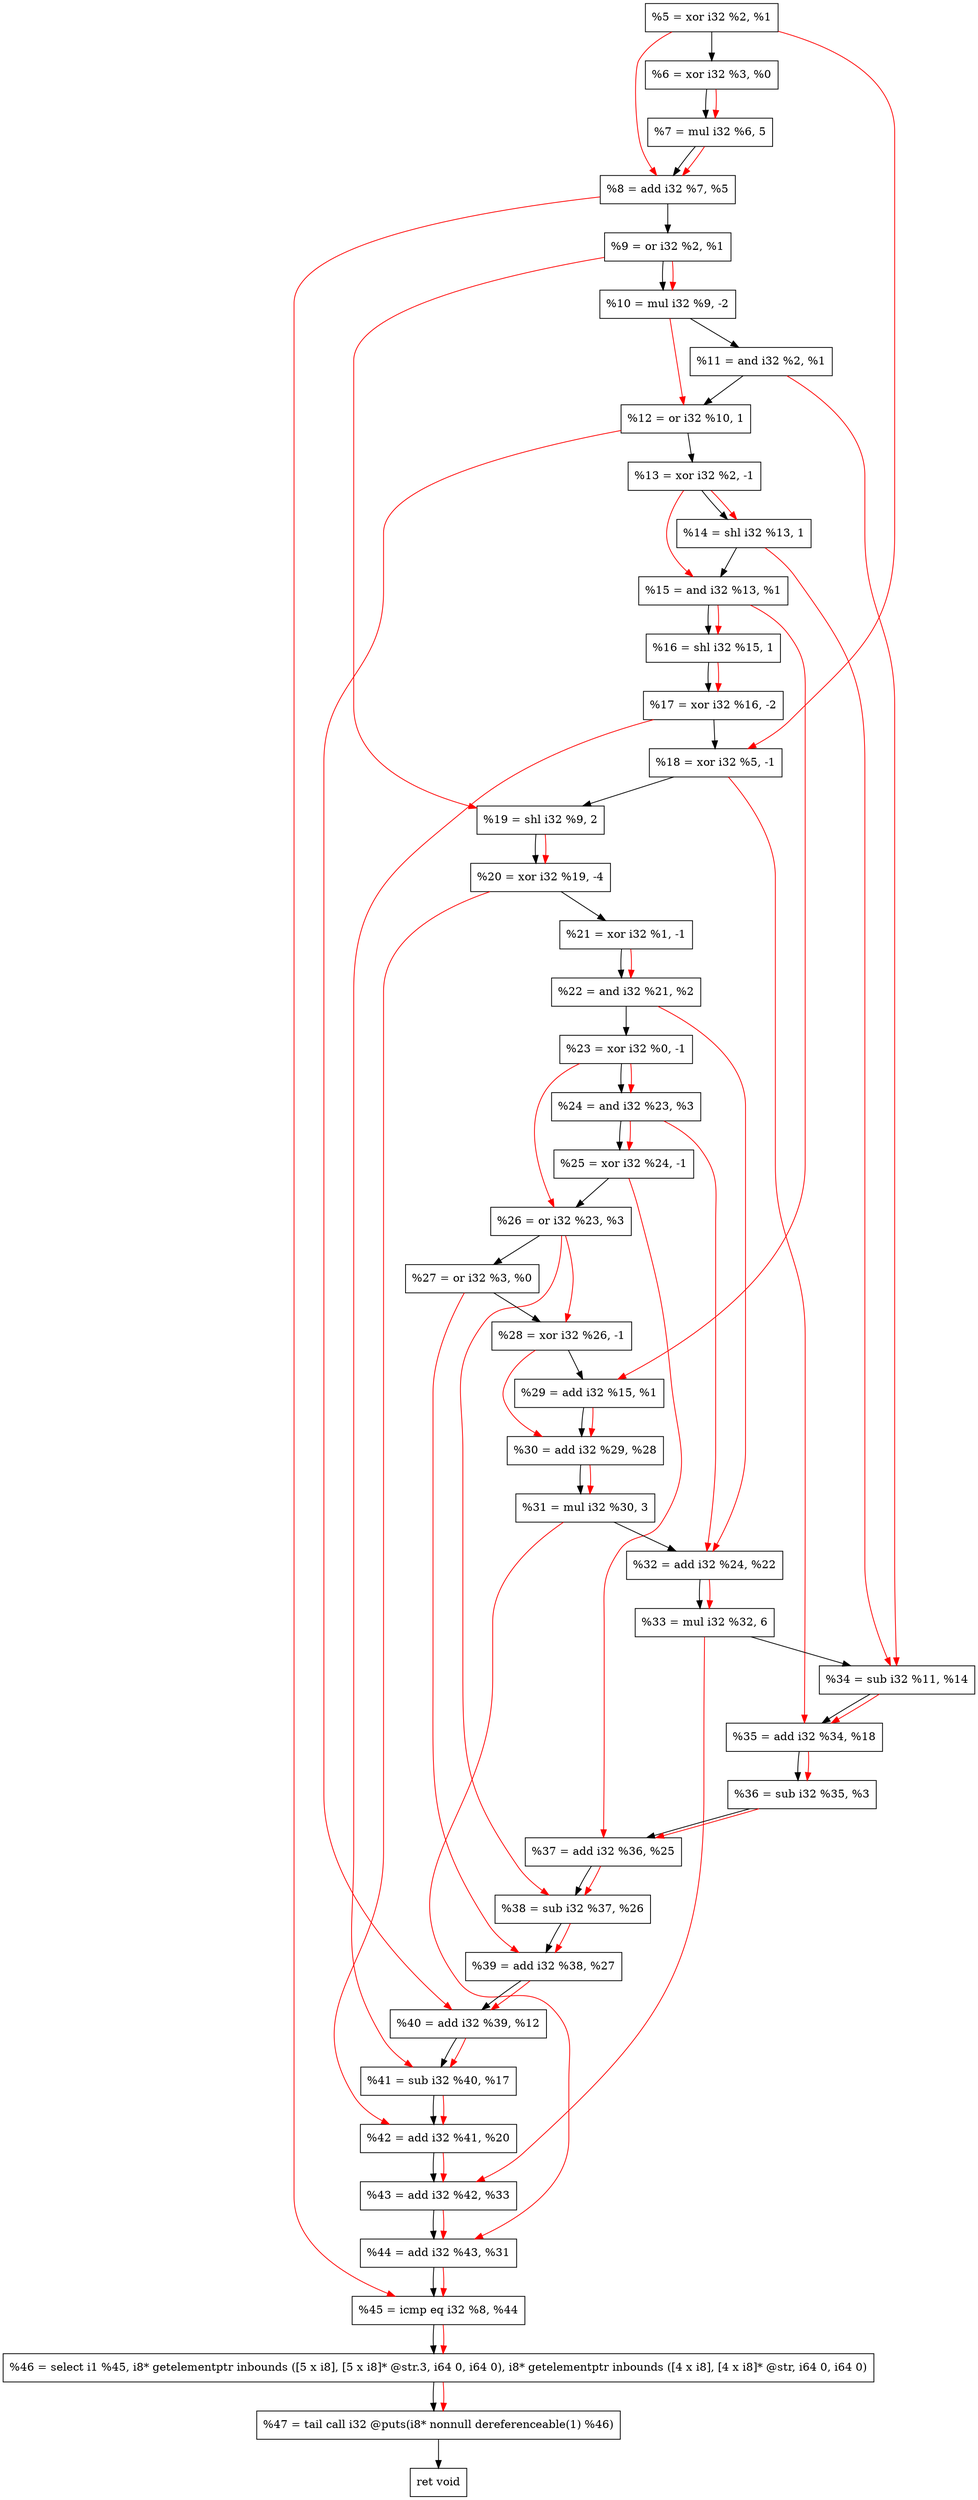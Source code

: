 digraph "DFG for'crackme' function" {
	Node0x8dcb40[shape=record, label="  %5 = xor i32 %2, %1"];
	Node0x8dcbb0[shape=record, label="  %6 = xor i32 %3, %0"];
	Node0x8dd230[shape=record, label="  %7 = mul i32 %6, 5"];
	Node0x8dd2a0[shape=record, label="  %8 = add i32 %7, %5"];
	Node0x8dd310[shape=record, label="  %9 = or i32 %2, %1"];
	Node0x8dd3b0[shape=record, label="  %10 = mul i32 %9, -2"];
	Node0x8dd420[shape=record, label="  %11 = and i32 %2, %1"];
	Node0x8dd4c0[shape=record, label="  %12 = or i32 %10, 1"];
	Node0x8dd560[shape=record, label="  %13 = xor i32 %2, -1"];
	Node0x8dd5d0[shape=record, label="  %14 = shl i32 %13, 1"];
	Node0x8dd640[shape=record, label="  %15 = and i32 %13, %1"];
	Node0x8dd6b0[shape=record, label="  %16 = shl i32 %15, 1"];
	Node0x8dd720[shape=record, label="  %17 = xor i32 %16, -2"];
	Node0x8dd790[shape=record, label="  %18 = xor i32 %5, -1"];
	Node0x8dd830[shape=record, label="  %19 = shl i32 %9, 2"];
	Node0x8dd8d0[shape=record, label="  %20 = xor i32 %19, -4"];
	Node0x8dd940[shape=record, label="  %21 = xor i32 %1, -1"];
	Node0x8dd9b0[shape=record, label="  %22 = and i32 %21, %2"];
	Node0x8dda20[shape=record, label="  %23 = xor i32 %0, -1"];
	Node0x8dda90[shape=record, label="  %24 = and i32 %23, %3"];
	Node0x8ddb00[shape=record, label="  %25 = xor i32 %24, -1"];
	Node0x8ddb70[shape=record, label="  %26 = or i32 %23, %3"];
	Node0x8ddbe0[shape=record, label="  %27 = or i32 %3, %0"];
	Node0x8ddc50[shape=record, label="  %28 = xor i32 %26, -1"];
	Node0x8ddcc0[shape=record, label="  %29 = add i32 %15, %1"];
	Node0x8ddd30[shape=record, label="  %30 = add i32 %29, %28"];
	Node0x8dddd0[shape=record, label="  %31 = mul i32 %30, 3"];
	Node0x8dde40[shape=record, label="  %32 = add i32 %24, %22"];
	Node0x8de0f0[shape=record, label="  %33 = mul i32 %32, 6"];
	Node0x8de160[shape=record, label="  %34 = sub i32 %11, %14"];
	Node0x8de1d0[shape=record, label="  %35 = add i32 %34, %18"];
	Node0x8de240[shape=record, label="  %36 = sub i32 %35, %3"];
	Node0x8de2b0[shape=record, label="  %37 = add i32 %36, %25"];
	Node0x8de320[shape=record, label="  %38 = sub i32 %37, %26"];
	Node0x8de390[shape=record, label="  %39 = add i32 %38, %27"];
	Node0x8de400[shape=record, label="  %40 = add i32 %39, %12"];
	Node0x8de470[shape=record, label="  %41 = sub i32 %40, %17"];
	Node0x8de4e0[shape=record, label="  %42 = add i32 %41, %20"];
	Node0x8de550[shape=record, label="  %43 = add i32 %42, %33"];
	Node0x8de5c0[shape=record, label="  %44 = add i32 %43, %31"];
	Node0x8de630[shape=record, label="  %45 = icmp eq i32 %8, %44"];
	Node0x87d268[shape=record, label="  %46 = select i1 %45, i8* getelementptr inbounds ([5 x i8], [5 x i8]* @str.3, i64 0, i64 0), i8* getelementptr inbounds ([4 x i8], [4 x i8]* @str, i64 0, i64 0)"];
	Node0x8dead0[shape=record, label="  %47 = tail call i32 @puts(i8* nonnull dereferenceable(1) %46)"];
	Node0x8deb20[shape=record, label="  ret void"];
	Node0x8dcb40 -> Node0x8dcbb0;
	Node0x8dcbb0 -> Node0x8dd230;
	Node0x8dd230 -> Node0x8dd2a0;
	Node0x8dd2a0 -> Node0x8dd310;
	Node0x8dd310 -> Node0x8dd3b0;
	Node0x8dd3b0 -> Node0x8dd420;
	Node0x8dd420 -> Node0x8dd4c0;
	Node0x8dd4c0 -> Node0x8dd560;
	Node0x8dd560 -> Node0x8dd5d0;
	Node0x8dd5d0 -> Node0x8dd640;
	Node0x8dd640 -> Node0x8dd6b0;
	Node0x8dd6b0 -> Node0x8dd720;
	Node0x8dd720 -> Node0x8dd790;
	Node0x8dd790 -> Node0x8dd830;
	Node0x8dd830 -> Node0x8dd8d0;
	Node0x8dd8d0 -> Node0x8dd940;
	Node0x8dd940 -> Node0x8dd9b0;
	Node0x8dd9b0 -> Node0x8dda20;
	Node0x8dda20 -> Node0x8dda90;
	Node0x8dda90 -> Node0x8ddb00;
	Node0x8ddb00 -> Node0x8ddb70;
	Node0x8ddb70 -> Node0x8ddbe0;
	Node0x8ddbe0 -> Node0x8ddc50;
	Node0x8ddc50 -> Node0x8ddcc0;
	Node0x8ddcc0 -> Node0x8ddd30;
	Node0x8ddd30 -> Node0x8dddd0;
	Node0x8dddd0 -> Node0x8dde40;
	Node0x8dde40 -> Node0x8de0f0;
	Node0x8de0f0 -> Node0x8de160;
	Node0x8de160 -> Node0x8de1d0;
	Node0x8de1d0 -> Node0x8de240;
	Node0x8de240 -> Node0x8de2b0;
	Node0x8de2b0 -> Node0x8de320;
	Node0x8de320 -> Node0x8de390;
	Node0x8de390 -> Node0x8de400;
	Node0x8de400 -> Node0x8de470;
	Node0x8de470 -> Node0x8de4e0;
	Node0x8de4e0 -> Node0x8de550;
	Node0x8de550 -> Node0x8de5c0;
	Node0x8de5c0 -> Node0x8de630;
	Node0x8de630 -> Node0x87d268;
	Node0x87d268 -> Node0x8dead0;
	Node0x8dead0 -> Node0x8deb20;
edge [color=red]
	Node0x8dcbb0 -> Node0x8dd230;
	Node0x8dd230 -> Node0x8dd2a0;
	Node0x8dcb40 -> Node0x8dd2a0;
	Node0x8dd310 -> Node0x8dd3b0;
	Node0x8dd3b0 -> Node0x8dd4c0;
	Node0x8dd560 -> Node0x8dd5d0;
	Node0x8dd560 -> Node0x8dd640;
	Node0x8dd640 -> Node0x8dd6b0;
	Node0x8dd6b0 -> Node0x8dd720;
	Node0x8dcb40 -> Node0x8dd790;
	Node0x8dd310 -> Node0x8dd830;
	Node0x8dd830 -> Node0x8dd8d0;
	Node0x8dd940 -> Node0x8dd9b0;
	Node0x8dda20 -> Node0x8dda90;
	Node0x8dda90 -> Node0x8ddb00;
	Node0x8dda20 -> Node0x8ddb70;
	Node0x8ddb70 -> Node0x8ddc50;
	Node0x8dd640 -> Node0x8ddcc0;
	Node0x8ddcc0 -> Node0x8ddd30;
	Node0x8ddc50 -> Node0x8ddd30;
	Node0x8ddd30 -> Node0x8dddd0;
	Node0x8dda90 -> Node0x8dde40;
	Node0x8dd9b0 -> Node0x8dde40;
	Node0x8dde40 -> Node0x8de0f0;
	Node0x8dd420 -> Node0x8de160;
	Node0x8dd5d0 -> Node0x8de160;
	Node0x8de160 -> Node0x8de1d0;
	Node0x8dd790 -> Node0x8de1d0;
	Node0x8de1d0 -> Node0x8de240;
	Node0x8de240 -> Node0x8de2b0;
	Node0x8ddb00 -> Node0x8de2b0;
	Node0x8de2b0 -> Node0x8de320;
	Node0x8ddb70 -> Node0x8de320;
	Node0x8de320 -> Node0x8de390;
	Node0x8ddbe0 -> Node0x8de390;
	Node0x8de390 -> Node0x8de400;
	Node0x8dd4c0 -> Node0x8de400;
	Node0x8de400 -> Node0x8de470;
	Node0x8dd720 -> Node0x8de470;
	Node0x8de470 -> Node0x8de4e0;
	Node0x8dd8d0 -> Node0x8de4e0;
	Node0x8de4e0 -> Node0x8de550;
	Node0x8de0f0 -> Node0x8de550;
	Node0x8de550 -> Node0x8de5c0;
	Node0x8dddd0 -> Node0x8de5c0;
	Node0x8dd2a0 -> Node0x8de630;
	Node0x8de5c0 -> Node0x8de630;
	Node0x8de630 -> Node0x87d268;
	Node0x87d268 -> Node0x8dead0;
}

